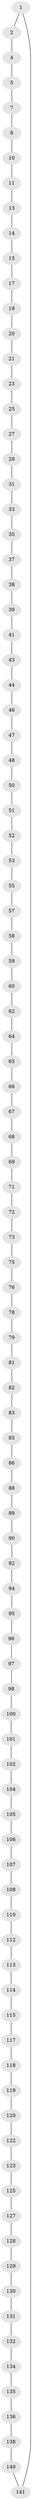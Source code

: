 // original degree distribution, {2: 1.0}
// Generated by graph-tools (version 1.1) at 2025/11/02/27/25 16:11:38]
// undirected, 100 vertices, 100 edges
graph export_dot {
graph [start="1"]
  node [color=gray90,style=filled];
  1 [super="+143"];
  2 [super="+3"];
  4;
  5 [super="+6"];
  7;
  8 [super="+9"];
  10;
  11 [super="+12"];
  13;
  14;
  15 [super="+16"];
  17 [super="+18"];
  19;
  20;
  21 [super="+22"];
  23 [super="+24"];
  25 [super="+26"];
  27 [super="+28"];
  29 [super="+30"];
  31 [super="+32"];
  33 [super="+34"];
  35 [super="+36"];
  37;
  38;
  39 [super="+40"];
  41 [super="+42"];
  43;
  44 [super="+45"];
  46;
  47;
  48 [super="+49"];
  50;
  51;
  52;
  53 [super="+54"];
  55 [super="+56"];
  57;
  58;
  59;
  60 [super="+61"];
  62 [super="+63"];
  64;
  65;
  66;
  67;
  68;
  69 [super="+70"];
  71;
  72;
  73 [super="+74"];
  75;
  76 [super="+77"];
  78;
  79 [super="+80"];
  81;
  82;
  83 [super="+84"];
  85;
  86 [super="+87"];
  88;
  89;
  90 [super="+91"];
  92 [super="+93"];
  94;
  95;
  96;
  97;
  98 [super="+99"];
  100;
  101;
  102 [super="+103"];
  104;
  105;
  106;
  107;
  108 [super="+109"];
  110 [super="+111"];
  112;
  113;
  114;
  115 [super="+116"];
  117;
  118;
  119;
  120 [super="+121"];
  122;
  123 [super="+124"];
  125 [super="+126"];
  127;
  128;
  129;
  130;
  131;
  132 [super="+133"];
  134;
  135;
  136 [super="+137"];
  138 [super="+139"];
  140;
  141 [super="+142"];
  1 -- 2;
  1 -- 141;
  2 -- 4;
  4 -- 5;
  5 -- 7;
  7 -- 8;
  8 -- 10;
  10 -- 11;
  11 -- 13;
  13 -- 14;
  14 -- 15;
  15 -- 17;
  17 -- 19;
  19 -- 20;
  20 -- 21;
  21 -- 23;
  23 -- 25;
  25 -- 27;
  27 -- 29;
  29 -- 31;
  31 -- 33;
  33 -- 35;
  35 -- 37;
  37 -- 38;
  38 -- 39;
  39 -- 41;
  41 -- 43;
  43 -- 44;
  44 -- 46;
  46 -- 47;
  47 -- 48;
  48 -- 50;
  50 -- 51;
  51 -- 52;
  52 -- 53;
  53 -- 55;
  55 -- 57;
  57 -- 58;
  58 -- 59;
  59 -- 60;
  60 -- 62;
  62 -- 64;
  64 -- 65;
  65 -- 66;
  66 -- 67;
  67 -- 68;
  68 -- 69;
  69 -- 71;
  71 -- 72;
  72 -- 73;
  73 -- 75;
  75 -- 76;
  76 -- 78;
  78 -- 79;
  79 -- 81;
  81 -- 82;
  82 -- 83;
  83 -- 85;
  85 -- 86;
  86 -- 88;
  88 -- 89;
  89 -- 90;
  90 -- 92;
  92 -- 94;
  94 -- 95;
  95 -- 96;
  96 -- 97;
  97 -- 98;
  98 -- 100;
  100 -- 101;
  101 -- 102;
  102 -- 104;
  104 -- 105;
  105 -- 106;
  106 -- 107;
  107 -- 108;
  108 -- 110;
  110 -- 112;
  112 -- 113;
  113 -- 114;
  114 -- 115;
  115 -- 117;
  117 -- 118;
  118 -- 119;
  119 -- 120;
  120 -- 122;
  122 -- 123;
  123 -- 125;
  125 -- 127;
  127 -- 128;
  128 -- 129;
  129 -- 130;
  130 -- 131;
  131 -- 132;
  132 -- 134;
  134 -- 135;
  135 -- 136;
  136 -- 138;
  138 -- 140;
  140 -- 141;
}
